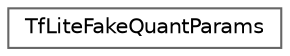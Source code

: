 digraph "Graphical Class Hierarchy"
{
 // LATEX_PDF_SIZE
  bgcolor="transparent";
  edge [fontname=Helvetica,fontsize=10,labelfontname=Helvetica,labelfontsize=10];
  node [fontname=Helvetica,fontsize=10,shape=box,height=0.2,width=0.4];
  rankdir="LR";
  Node0 [id="Node000000",label="TfLiteFakeQuantParams",height=0.2,width=0.4,color="grey40", fillcolor="white", style="filled",URL="$struct_tf_lite_fake_quant_params.html",tooltip=" "];
}
